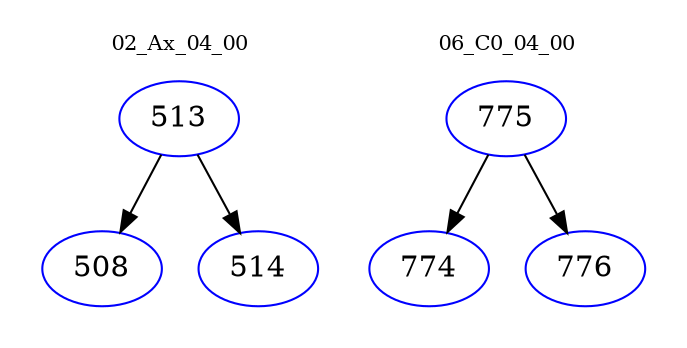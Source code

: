 digraph{
subgraph cluster_0 {
color = white
label = "02_Ax_04_00";
fontsize=10;
T0_513 [label="513", color="blue"]
T0_513 -> T0_508 [color="black"]
T0_508 [label="508", color="blue"]
T0_513 -> T0_514 [color="black"]
T0_514 [label="514", color="blue"]
}
subgraph cluster_1 {
color = white
label = "06_C0_04_00";
fontsize=10;
T1_775 [label="775", color="blue"]
T1_775 -> T1_774 [color="black"]
T1_774 [label="774", color="blue"]
T1_775 -> T1_776 [color="black"]
T1_776 [label="776", color="blue"]
}
}
